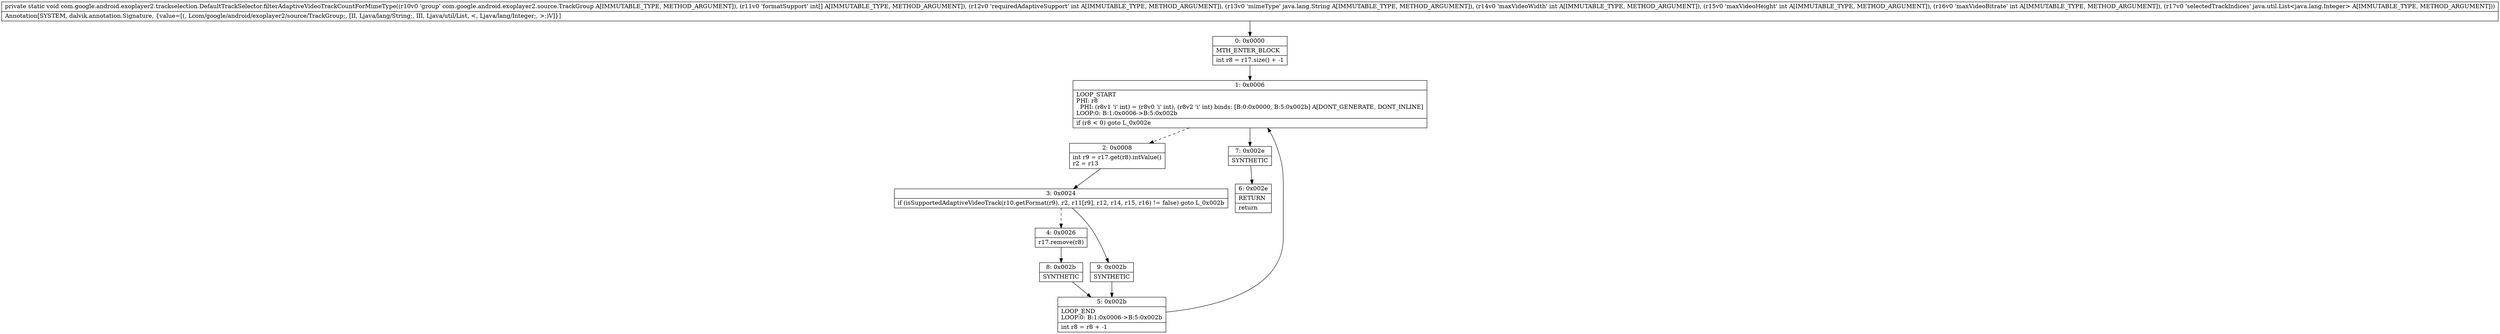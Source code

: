 digraph "CFG forcom.google.android.exoplayer2.trackselection.DefaultTrackSelector.filterAdaptiveVideoTrackCountForMimeType(Lcom\/google\/android\/exoplayer2\/source\/TrackGroup;[IILjava\/lang\/String;IIILjava\/util\/List;)V" {
Node_0 [shape=record,label="{0\:\ 0x0000|MTH_ENTER_BLOCK\l|int r8 = r17.size() + \-1\l}"];
Node_1 [shape=record,label="{1\:\ 0x0006|LOOP_START\lPHI: r8 \l  PHI: (r8v1 'i' int) = (r8v0 'i' int), (r8v2 'i' int) binds: [B:0:0x0000, B:5:0x002b] A[DONT_GENERATE, DONT_INLINE]\lLOOP:0: B:1:0x0006\-\>B:5:0x002b\l|if (r8 \< 0) goto L_0x002e\l}"];
Node_2 [shape=record,label="{2\:\ 0x0008|int r9 = r17.get(r8).intValue()\lr2 = r13\l}"];
Node_3 [shape=record,label="{3\:\ 0x0024|if (isSupportedAdaptiveVideoTrack(r10.getFormat(r9), r2, r11[r9], r12, r14, r15, r16) != false) goto L_0x002b\l}"];
Node_4 [shape=record,label="{4\:\ 0x0026|r17.remove(r8)\l}"];
Node_5 [shape=record,label="{5\:\ 0x002b|LOOP_END\lLOOP:0: B:1:0x0006\-\>B:5:0x002b\l|int r8 = r8 + \-1\l}"];
Node_6 [shape=record,label="{6\:\ 0x002e|RETURN\l|return\l}"];
Node_7 [shape=record,label="{7\:\ 0x002e|SYNTHETIC\l}"];
Node_8 [shape=record,label="{8\:\ 0x002b|SYNTHETIC\l}"];
Node_9 [shape=record,label="{9\:\ 0x002b|SYNTHETIC\l}"];
MethodNode[shape=record,label="{private static void com.google.android.exoplayer2.trackselection.DefaultTrackSelector.filterAdaptiveVideoTrackCountForMimeType((r10v0 'group' com.google.android.exoplayer2.source.TrackGroup A[IMMUTABLE_TYPE, METHOD_ARGUMENT]), (r11v0 'formatSupport' int[] A[IMMUTABLE_TYPE, METHOD_ARGUMENT]), (r12v0 'requiredAdaptiveSupport' int A[IMMUTABLE_TYPE, METHOD_ARGUMENT]), (r13v0 'mimeType' java.lang.String A[IMMUTABLE_TYPE, METHOD_ARGUMENT]), (r14v0 'maxVideoWidth' int A[IMMUTABLE_TYPE, METHOD_ARGUMENT]), (r15v0 'maxVideoHeight' int A[IMMUTABLE_TYPE, METHOD_ARGUMENT]), (r16v0 'maxVideoBitrate' int A[IMMUTABLE_TYPE, METHOD_ARGUMENT]), (r17v0 'selectedTrackIndices' java.util.List\<java.lang.Integer\> A[IMMUTABLE_TYPE, METHOD_ARGUMENT]))  | Annotation[SYSTEM, dalvik.annotation.Signature, \{value=[(, Lcom\/google\/android\/exoplayer2\/source\/TrackGroup;, [II, Ljava\/lang\/String;, III, Ljava\/util\/List, \<, Ljava\/lang\/Integer;, \>;)V]\}]\l}"];
MethodNode -> Node_0;
Node_0 -> Node_1;
Node_1 -> Node_2[style=dashed];
Node_1 -> Node_7;
Node_2 -> Node_3;
Node_3 -> Node_4[style=dashed];
Node_3 -> Node_9;
Node_4 -> Node_8;
Node_5 -> Node_1;
Node_7 -> Node_6;
Node_8 -> Node_5;
Node_9 -> Node_5;
}

